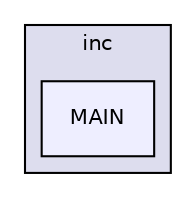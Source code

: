 digraph "MAIN" {
  compound=true
  node [ fontsize="10", fontname="Helvetica"];
  edge [ labelfontsize="10", labelfontname="Helvetica"];
  subgraph clusterdir_790c9f26b36064904d68ef41f7f5cb07 {
    graph [ bgcolor="#ddddee", pencolor="black", label="inc" fontname="Helvetica", fontsize="10", URL="dir_790c9f26b36064904d68ef41f7f5cb07.html"]
  dir_121dbeb49b7f0c1c80c58c81ba8a2f4e [shape=box, label="MAIN", style="filled", fillcolor="#eeeeff", pencolor="black", URL="dir_121dbeb49b7f0c1c80c58c81ba8a2f4e.html"];
  }
}
